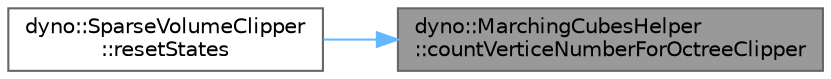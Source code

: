 digraph "dyno::MarchingCubesHelper::countVerticeNumberForOctreeClipper"
{
 // LATEX_PDF_SIZE
  bgcolor="transparent";
  edge [fontname=Helvetica,fontsize=10,labelfontname=Helvetica,labelfontsize=10];
  node [fontname=Helvetica,fontsize=10,shape=box,height=0.2,width=0.4];
  rankdir="RL";
  Node1 [id="Node000001",label="dyno::MarchingCubesHelper\l::countVerticeNumberForOctreeClipper",height=0.2,width=0.4,color="gray40", fillcolor="grey60", style="filled", fontcolor="black",tooltip=" "];
  Node1 -> Node2 [id="edge1_Node000001_Node000002",dir="back",color="steelblue1",style="solid",tooltip=" "];
  Node2 [id="Node000002",label="dyno::SparseVolumeClipper\l::resetStates",height=0.2,width=0.4,color="grey40", fillcolor="white", style="filled",URL="$classdyno_1_1_sparse_volume_clipper.html#af9920d7d1d3e824e0d8e891be0c5663f",tooltip=" "];
}
